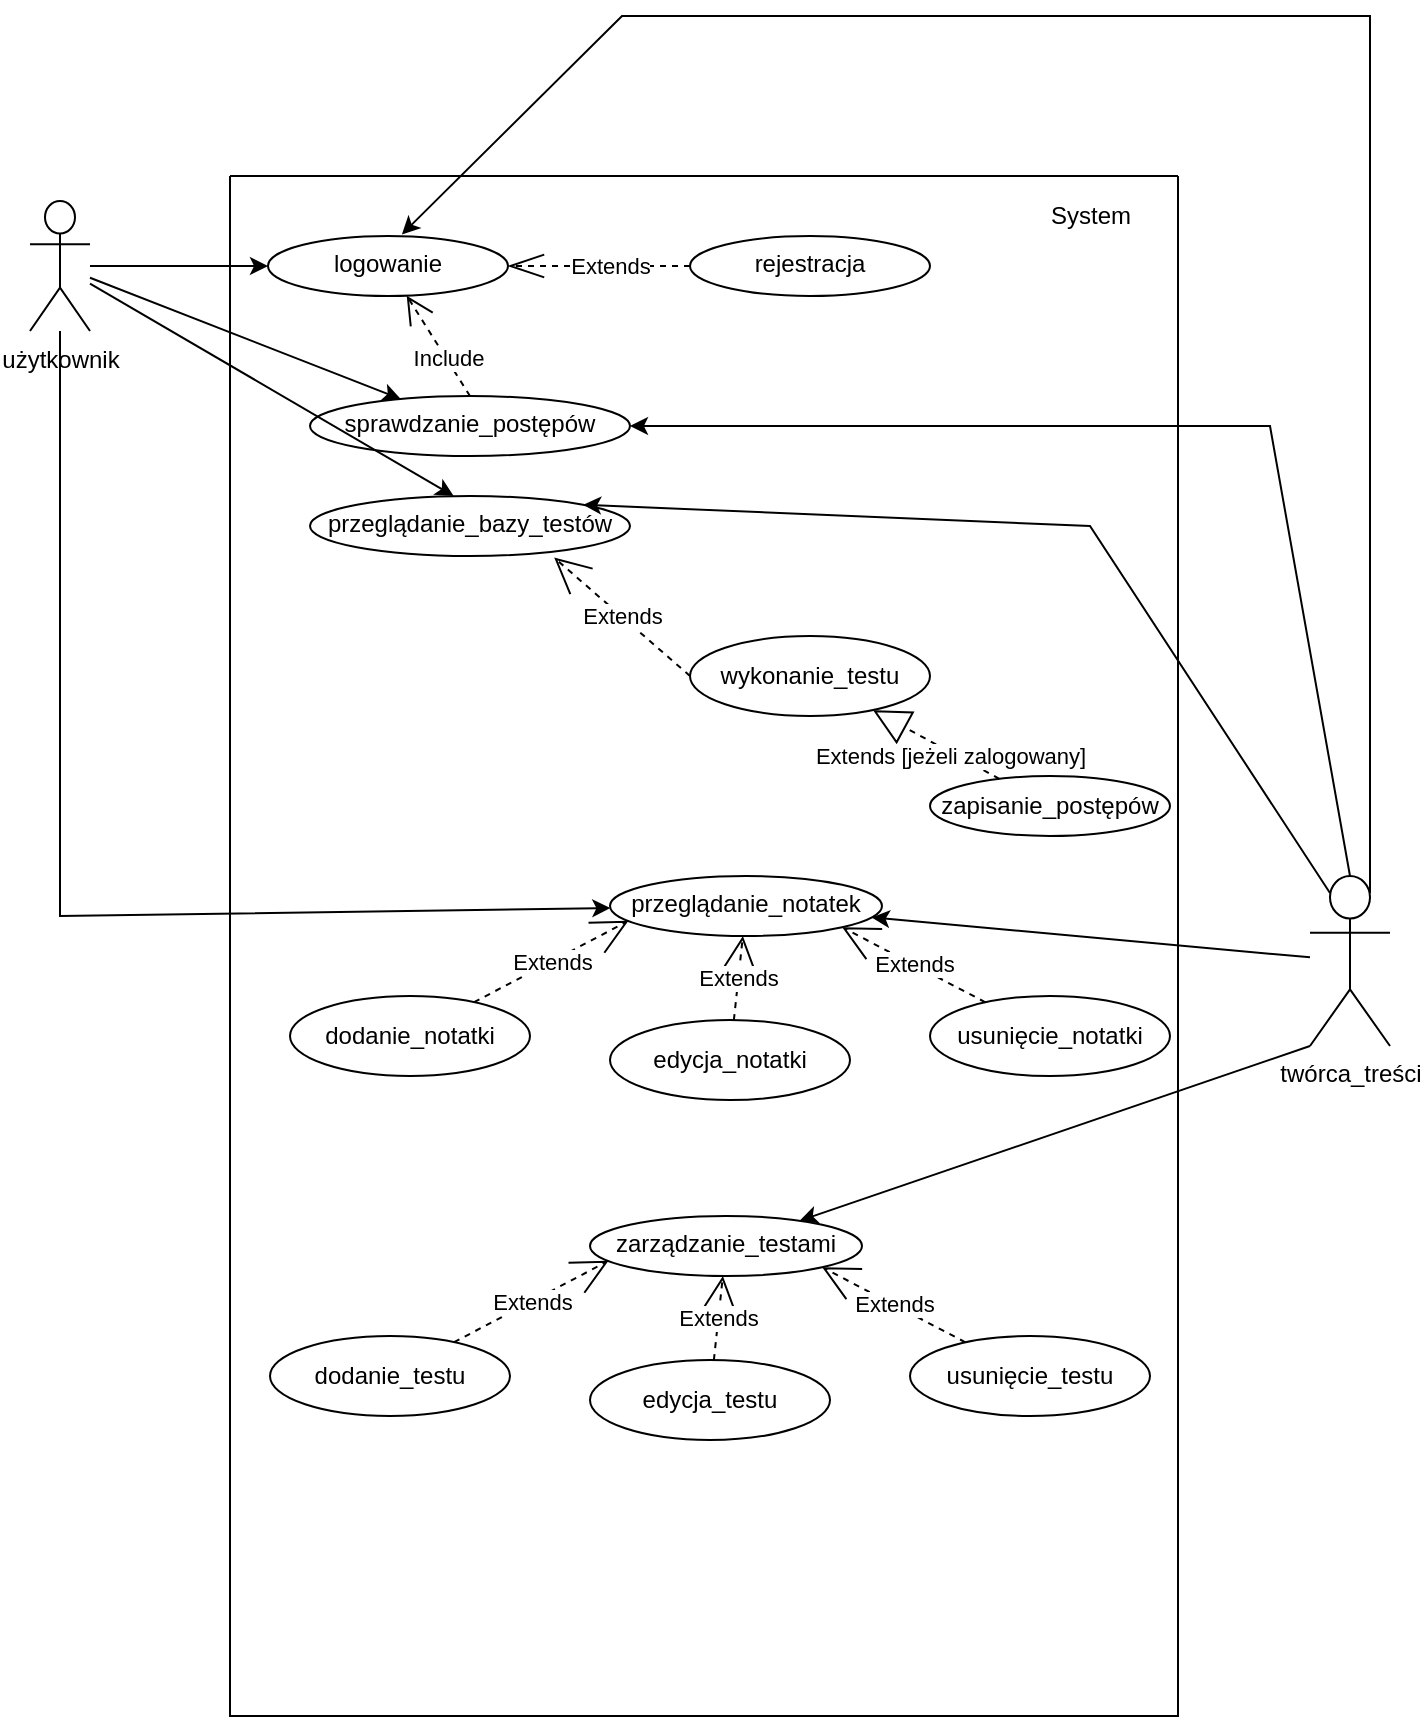 <mxfile version="15.8.2" type="device"><diagram id="-EmniLdJ9XQqmj5v5MCa" name="Page-1"><mxGraphModel dx="1673" dy="3227" grid="1" gridSize="10" guides="1" tooltips="1" connect="1" arrows="1" fold="1" page="1" pageScale="1" pageWidth="827" pageHeight="1169" math="0" shadow="0"><root><mxCell id="0"/><mxCell id="1" parent="0"/><mxCell id="TfgxxCblvoyp80jH7sDn-2" value="twórca_treści" style="shape=umlActor;verticalLabelPosition=bottom;verticalAlign=top;outlineConnect=0;fontStyle=0;html=1;align=center;" parent="1" vertex="1"><mxGeometry x="750" y="-1890" width="40" height="85" as="geometry"/></mxCell><mxCell id="0NZNSl52Cf1tgU86U4xA-6" style="edgeStyle=orthogonalEdgeStyle;rounded=0;orthogonalLoop=1;jettySize=auto;html=1;entryX=0;entryY=0.5;entryDx=0;entryDy=0;align=center;" parent="1" source="TfgxxCblvoyp80jH7sDn-19" target="TfgxxCblvoyp80jH7sDn-8" edge="1"><mxGeometry relative="1" as="geometry"/></mxCell><mxCell id="TfgxxCblvoyp80jH7sDn-19" value="użytkownik" style="shape=umlActor;verticalLabelPosition=bottom;verticalAlign=top;html=1;outlineConnect=0;align=center;" parent="1" vertex="1"><mxGeometry x="110" y="-2227.5" width="30" height="65" as="geometry"/></mxCell><mxCell id="0NZNSl52Cf1tgU86U4xA-2" value="" style="swimlane;startSize=0;align=center;" parent="1" vertex="1"><mxGeometry x="210" y="-2240" width="474" height="770" as="geometry"/></mxCell><mxCell id="0NZNSl52Cf1tgU86U4xA-4" value="System" style="text;html=1;align=center;verticalAlign=middle;resizable=0;points=[];autosize=1;strokeColor=none;fillColor=none;" parent="0NZNSl52Cf1tgU86U4xA-2" vertex="1"><mxGeometry x="400" y="10" width="60" height="20" as="geometry"/></mxCell><mxCell id="TfgxxCblvoyp80jH7sDn-13" value="przeglądanie_notatek" style="ellipse;whiteSpace=wrap;html=1;verticalAlign=top;align=center;" parent="0NZNSl52Cf1tgU86U4xA-2" vertex="1"><mxGeometry x="190" y="350" width="136" height="30" as="geometry"/></mxCell><mxCell id="TfgxxCblvoyp80jH7sDn-8" value="logowanie&lt;br&gt;" style="ellipse;whiteSpace=wrap;html=1;verticalAlign=top;align=center;" parent="0NZNSl52Cf1tgU86U4xA-2" vertex="1"><mxGeometry x="19" y="30" width="120" height="30" as="geometry"/></mxCell><mxCell id="TfgxxCblvoyp80jH7sDn-11" value="rejestracja" style="ellipse;whiteSpace=wrap;html=1;verticalAlign=top;align=center;" parent="0NZNSl52Cf1tgU86U4xA-2" vertex="1"><mxGeometry x="230" y="30" width="120" height="30" as="geometry"/></mxCell><mxCell id="0NZNSl52Cf1tgU86U4xA-8" value="Extends" style="endArrow=openThin;endSize=16;endFill=0;html=1;rounded=0;align=center;entryX=1;entryY=0.5;entryDx=0;entryDy=0;dashed=1;" parent="0NZNSl52Cf1tgU86U4xA-2" source="TfgxxCblvoyp80jH7sDn-11" target="TfgxxCblvoyp80jH7sDn-8" edge="1"><mxGeometry x="-0.121" width="160" relative="1" as="geometry"><mxPoint x="120" y="240" as="sourcePoint"/><mxPoint x="280" y="240" as="targetPoint"/><Array as="points"><mxPoint x="190" y="45"/></Array><mxPoint as="offset"/></mxGeometry></mxCell><mxCell id="0NZNSl52Cf1tgU86U4xA-10" value="dodanie_notatki" style="ellipse;whiteSpace=wrap;html=1;align=center;" parent="0NZNSl52Cf1tgU86U4xA-2" vertex="1"><mxGeometry x="30" y="410" width="120" height="40" as="geometry"/></mxCell><mxCell id="0NZNSl52Cf1tgU86U4xA-11" value="usunięcie_notatki" style="ellipse;whiteSpace=wrap;html=1;align=center;" parent="0NZNSl52Cf1tgU86U4xA-2" vertex="1"><mxGeometry x="350" y="410" width="120" height="40" as="geometry"/></mxCell><mxCell id="0NZNSl52Cf1tgU86U4xA-12" value="edycja_notatki" style="ellipse;whiteSpace=wrap;html=1;align=center;" parent="0NZNSl52Cf1tgU86U4xA-2" vertex="1"><mxGeometry x="190" y="422" width="120" height="40" as="geometry"/></mxCell><mxCell id="0NZNSl52Cf1tgU86U4xA-16" style="edgeStyle=orthogonalEdgeStyle;rounded=0;orthogonalLoop=1;jettySize=auto;html=1;exitX=0.5;exitY=1;exitDx=0;exitDy=0;endArrow=openThin;endFill=0;align=center;" parent="0NZNSl52Cf1tgU86U4xA-2" source="0NZNSl52Cf1tgU86U4xA-10" target="0NZNSl52Cf1tgU86U4xA-10" edge="1"><mxGeometry relative="1" as="geometry"/></mxCell><mxCell id="0NZNSl52Cf1tgU86U4xA-33" value="Extends" style="endArrow=open;endSize=16;endFill=0;html=1;rounded=0;align=center;entryX=0.068;entryY=0.747;entryDx=0;entryDy=0;entryPerimeter=0;dashed=1;" parent="0NZNSl52Cf1tgU86U4xA-2" source="0NZNSl52Cf1tgU86U4xA-10" target="TfgxxCblvoyp80jH7sDn-13" edge="1"><mxGeometry width="160" relative="1" as="geometry"><mxPoint x="40" y="550" as="sourcePoint"/><mxPoint x="200" y="550" as="targetPoint"/></mxGeometry></mxCell><mxCell id="0NZNSl52Cf1tgU86U4xA-34" value="Extends" style="endArrow=open;endSize=16;endFill=0;html=1;rounded=0;align=center;dashed=1;" parent="0NZNSl52Cf1tgU86U4xA-2" source="0NZNSl52Cf1tgU86U4xA-12" target="TfgxxCblvoyp80jH7sDn-13" edge="1"><mxGeometry width="160" relative="1" as="geometry"><mxPoint x="132.251" y="423.135" as="sourcePoint"/><mxPoint x="209.248" y="382.41" as="targetPoint"/></mxGeometry></mxCell><mxCell id="0NZNSl52Cf1tgU86U4xA-35" value="Extends" style="endArrow=open;endSize=16;endFill=0;html=1;rounded=0;align=center;entryX=1;entryY=1;entryDx=0;entryDy=0;dashed=1;" parent="0NZNSl52Cf1tgU86U4xA-2" source="0NZNSl52Cf1tgU86U4xA-11" target="TfgxxCblvoyp80jH7sDn-13" edge="1"><mxGeometry width="160" relative="1" as="geometry"><mxPoint x="142.251" y="433.135" as="sourcePoint"/><mxPoint x="219.248" y="392.41" as="targetPoint"/></mxGeometry></mxCell><mxCell id="TfgxxCblvoyp80jH7sDn-14" value="sprawdzanie_postępów" style="ellipse;whiteSpace=wrap;html=1;verticalAlign=top;align=center;" parent="0NZNSl52Cf1tgU86U4xA-2" vertex="1"><mxGeometry x="40" y="110" width="160" height="30" as="geometry"/></mxCell><mxCell id="0NZNSl52Cf1tgU86U4xA-1" style="edgeStyle=orthogonalEdgeStyle;rounded=0;orthogonalLoop=1;jettySize=auto;html=1;exitX=0.5;exitY=1;exitDx=0;exitDy=0;align=center;" parent="0NZNSl52Cf1tgU86U4xA-2" source="TfgxxCblvoyp80jH7sDn-14" target="TfgxxCblvoyp80jH7sDn-14" edge="1"><mxGeometry relative="1" as="geometry"/></mxCell><mxCell id="TfgxxCblvoyp80jH7sDn-15" value="przeglądanie_bazy_testów" style="ellipse;whiteSpace=wrap;html=1;verticalAlign=top;align=center;" parent="0NZNSl52Cf1tgU86U4xA-2" vertex="1"><mxGeometry x="40" y="160" width="160" height="30" as="geometry"/></mxCell><mxCell id="0NZNSl52Cf1tgU86U4xA-36" value="Include" style="endArrow=open;endSize=12;dashed=1;html=1;rounded=0;align=center;exitX=0.5;exitY=0;exitDx=0;exitDy=0;" parent="0NZNSl52Cf1tgU86U4xA-2" source="TfgxxCblvoyp80jH7sDn-14" target="TfgxxCblvoyp80jH7sDn-8" edge="1"><mxGeometry x="-0.264" y="-1" width="160" relative="1" as="geometry"><mxPoint x="10" y="190" as="sourcePoint"/><mxPoint x="170" y="190" as="targetPoint"/><mxPoint as="offset"/></mxGeometry></mxCell><mxCell id="0NZNSl52Cf1tgU86U4xA-39" value="wykonanie_testu" style="ellipse;whiteSpace=wrap;html=1;align=center;" parent="0NZNSl52Cf1tgU86U4xA-2" vertex="1"><mxGeometry x="230" y="230" width="120" height="40" as="geometry"/></mxCell><mxCell id="0NZNSl52Cf1tgU86U4xA-44" value="zapisanie_postępów" style="ellipse;whiteSpace=wrap;html=1;align=center;" parent="0NZNSl52Cf1tgU86U4xA-2" vertex="1"><mxGeometry x="350" y="300" width="120" height="30" as="geometry"/></mxCell><mxCell id="0NZNSl52Cf1tgU86U4xA-45" value="Extends" style="endArrow=open;endSize=16;endFill=0;html=1;rounded=0;align=center;exitX=0;exitY=0.5;exitDx=0;exitDy=0;entryX=0.763;entryY=1.027;entryDx=0;entryDy=0;entryPerimeter=0;dashed=1;" parent="0NZNSl52Cf1tgU86U4xA-2" source="0NZNSl52Cf1tgU86U4xA-39" target="TfgxxCblvoyp80jH7sDn-15" edge="1"><mxGeometry width="160" relative="1" as="geometry"><mxPoint x="170" y="180" as="sourcePoint"/><mxPoint x="170" y="240" as="targetPoint"/></mxGeometry></mxCell><mxCell id="0NZNSl52Cf1tgU86U4xA-46" style="edgeStyle=orthogonalEdgeStyle;rounded=0;orthogonalLoop=1;jettySize=auto;html=1;exitX=0.5;exitY=1;exitDx=0;exitDy=0;dashed=1;endArrow=open;endFill=0;align=center;" parent="0NZNSl52Cf1tgU86U4xA-2" edge="1"><mxGeometry relative="1" as="geometry"><mxPoint x="350" y="370" as="sourcePoint"/><mxPoint x="350" y="370" as="targetPoint"/></mxGeometry></mxCell><mxCell id="0NZNSl52Cf1tgU86U4xA-47" value="Extends [jeżeli zalogowany]" style="endArrow=block;endSize=16;endFill=0;html=1;rounded=0;dashed=1;align=center;" parent="0NZNSl52Cf1tgU86U4xA-2" source="0NZNSl52Cf1tgU86U4xA-44" target="0NZNSl52Cf1tgU86U4xA-39" edge="1"><mxGeometry x="-0.248" y="2" width="160" relative="1" as="geometry"><mxPoint x="10" y="240" as="sourcePoint"/><mxPoint x="170" y="240" as="targetPoint"/><mxPoint as="offset"/></mxGeometry></mxCell><mxCell id="0NZNSl52Cf1tgU86U4xA-49" value="zarządzanie_testami" style="ellipse;whiteSpace=wrap;html=1;verticalAlign=top;align=center;" parent="0NZNSl52Cf1tgU86U4xA-2" vertex="1"><mxGeometry x="180" y="520" width="136" height="30" as="geometry"/></mxCell><mxCell id="0NZNSl52Cf1tgU86U4xA-50" value="dodanie_testu" style="ellipse;whiteSpace=wrap;html=1;align=center;" parent="0NZNSl52Cf1tgU86U4xA-2" vertex="1"><mxGeometry x="20" y="580" width="120" height="40" as="geometry"/></mxCell><mxCell id="0NZNSl52Cf1tgU86U4xA-51" value="usunięcie_testu" style="ellipse;whiteSpace=wrap;html=1;align=center;" parent="0NZNSl52Cf1tgU86U4xA-2" vertex="1"><mxGeometry x="340" y="580" width="120" height="40" as="geometry"/></mxCell><mxCell id="0NZNSl52Cf1tgU86U4xA-52" value="edycja_testu" style="ellipse;whiteSpace=wrap;html=1;align=center;" parent="0NZNSl52Cf1tgU86U4xA-2" vertex="1"><mxGeometry x="180" y="592" width="120" height="40" as="geometry"/></mxCell><mxCell id="0NZNSl52Cf1tgU86U4xA-53" style="edgeStyle=orthogonalEdgeStyle;rounded=0;orthogonalLoop=1;jettySize=auto;html=1;exitX=0.5;exitY=1;exitDx=0;exitDy=0;endArrow=openThin;endFill=0;align=center;" parent="0NZNSl52Cf1tgU86U4xA-2" source="0NZNSl52Cf1tgU86U4xA-50" target="0NZNSl52Cf1tgU86U4xA-50" edge="1"><mxGeometry relative="1" as="geometry"/></mxCell><mxCell id="0NZNSl52Cf1tgU86U4xA-54" value="Extends" style="endArrow=open;endSize=16;endFill=0;html=1;rounded=0;align=center;entryX=0.068;entryY=0.747;entryDx=0;entryDy=0;entryPerimeter=0;dashed=1;" parent="0NZNSl52Cf1tgU86U4xA-2" source="0NZNSl52Cf1tgU86U4xA-50" target="0NZNSl52Cf1tgU86U4xA-49" edge="1"><mxGeometry width="160" relative="1" as="geometry"><mxPoint x="-290" y="2960" as="sourcePoint"/><mxPoint x="-130" y="2960" as="targetPoint"/></mxGeometry></mxCell><mxCell id="0NZNSl52Cf1tgU86U4xA-55" value="Extends" style="endArrow=open;endSize=16;endFill=0;html=1;rounded=0;align=center;dashed=1;" parent="0NZNSl52Cf1tgU86U4xA-2" source="0NZNSl52Cf1tgU86U4xA-52" target="0NZNSl52Cf1tgU86U4xA-49" edge="1"><mxGeometry width="160" relative="1" as="geometry"><mxPoint x="-197.749" y="2833.135" as="sourcePoint"/><mxPoint x="-120.752" y="2792.41" as="targetPoint"/></mxGeometry></mxCell><mxCell id="0NZNSl52Cf1tgU86U4xA-56" value="Extends" style="endArrow=open;endSize=16;endFill=0;html=1;rounded=0;align=center;entryX=1;entryY=1;entryDx=0;entryDy=0;dashed=1;" parent="0NZNSl52Cf1tgU86U4xA-2" source="0NZNSl52Cf1tgU86U4xA-51" target="0NZNSl52Cf1tgU86U4xA-49" edge="1"><mxGeometry width="160" relative="1" as="geometry"><mxPoint x="-187.749" y="2843.135" as="sourcePoint"/><mxPoint x="-110.752" y="2802.41" as="targetPoint"/></mxGeometry></mxCell><mxCell id="0NZNSl52Cf1tgU86U4xA-57" style="edgeStyle=orthogonalEdgeStyle;rounded=0;orthogonalLoop=1;jettySize=auto;html=1;exitX=0.5;exitY=1;exitDx=0;exitDy=0;dashed=1;endArrow=open;endFill=0;align=center;" parent="0NZNSl52Cf1tgU86U4xA-2" edge="1"><mxGeometry relative="1" as="geometry"><mxPoint x="340" y="540" as="sourcePoint"/><mxPoint x="340" y="540" as="targetPoint"/></mxGeometry></mxCell><mxCell id="0NZNSl52Cf1tgU86U4xA-14" value="" style="endArrow=classic;html=1;rounded=0;align=center;" parent="1" source="TfgxxCblvoyp80jH7sDn-19" target="TfgxxCblvoyp80jH7sDn-13" edge="1"><mxGeometry width="50" height="50" relative="1" as="geometry"><mxPoint x="390" y="-1980" as="sourcePoint"/><mxPoint x="440" y="-2030" as="targetPoint"/><Array as="points"><mxPoint x="125" y="-1870"/></Array></mxGeometry></mxCell><mxCell id="0NZNSl52Cf1tgU86U4xA-37" value="" style="endArrow=classic;html=1;rounded=0;align=center;" parent="1" source="TfgxxCblvoyp80jH7sDn-19" target="TfgxxCblvoyp80jH7sDn-14" edge="1"><mxGeometry width="50" height="50" relative="1" as="geometry"><mxPoint x="390" y="-2030" as="sourcePoint"/><mxPoint x="440" y="-2080" as="targetPoint"/></mxGeometry></mxCell><mxCell id="0NZNSl52Cf1tgU86U4xA-38" value="" style="endArrow=classic;html=1;rounded=0;align=center;entryX=0.449;entryY=0;entryDx=0;entryDy=0;entryPerimeter=0;" parent="1" source="TfgxxCblvoyp80jH7sDn-19" target="TfgxxCblvoyp80jH7sDn-15" edge="1"><mxGeometry width="50" height="50" relative="1" as="geometry"><mxPoint x="170" y="-2110" as="sourcePoint"/><mxPoint x="440" y="-2030" as="targetPoint"/></mxGeometry></mxCell><mxCell id="0NZNSl52Cf1tgU86U4xA-58" value="" style="endArrow=classic;html=1;rounded=0;align=center;exitX=0;exitY=1;exitDx=0;exitDy=0;exitPerimeter=0;" parent="1" source="TfgxxCblvoyp80jH7sDn-2" target="0NZNSl52Cf1tgU86U4xA-49" edge="1"><mxGeometry width="50" height="50" relative="1" as="geometry"><mxPoint x="420" y="-1760" as="sourcePoint"/><mxPoint x="470" y="-1810" as="targetPoint"/></mxGeometry></mxCell><mxCell id="0NZNSl52Cf1tgU86U4xA-62" value="" style="endArrow=classic;html=1;rounded=0;align=center;entryX=0.558;entryY=-0.027;entryDx=0;entryDy=0;entryPerimeter=0;exitX=0.75;exitY=0.1;exitDx=0;exitDy=0;exitPerimeter=0;" parent="1" source="TfgxxCblvoyp80jH7sDn-2" target="TfgxxCblvoyp80jH7sDn-8" edge="1"><mxGeometry width="50" height="50" relative="1" as="geometry"><mxPoint x="420" y="-1960" as="sourcePoint"/><mxPoint x="460" y="-2190" as="targetPoint"/><Array as="points"><mxPoint x="780" y="-2320"/><mxPoint x="406" y="-2320"/></Array></mxGeometry></mxCell><mxCell id="FQ-vlwIguLyERZGxMo1K-3" value="" style="endArrow=classic;html=1;rounded=0;exitX=0.5;exitY=0;exitDx=0;exitDy=0;exitPerimeter=0;" edge="1" parent="1" source="TfgxxCblvoyp80jH7sDn-2" target="TfgxxCblvoyp80jH7sDn-14"><mxGeometry width="50" height="50" relative="1" as="geometry"><mxPoint x="770" y="-1900" as="sourcePoint"/><mxPoint x="820" y="-1950" as="targetPoint"/><Array as="points"><mxPoint x="730" y="-2115"/></Array></mxGeometry></mxCell><mxCell id="FQ-vlwIguLyERZGxMo1K-4" value="" style="endArrow=classic;html=1;rounded=0;entryX=1;entryY=0;entryDx=0;entryDy=0;exitX=0.25;exitY=0.1;exitDx=0;exitDy=0;exitPerimeter=0;" edge="1" parent="1" source="TfgxxCblvoyp80jH7sDn-2" target="TfgxxCblvoyp80jH7sDn-15"><mxGeometry width="50" height="50" relative="1" as="geometry"><mxPoint x="770" y="-1900" as="sourcePoint"/><mxPoint x="820" y="-1950" as="targetPoint"/><Array as="points"><mxPoint x="640" y="-2065"/></Array></mxGeometry></mxCell><mxCell id="FQ-vlwIguLyERZGxMo1K-5" value="" style="endArrow=classic;html=1;rounded=0;" edge="1" parent="1" source="TfgxxCblvoyp80jH7sDn-2" target="TfgxxCblvoyp80jH7sDn-13"><mxGeometry width="50" height="50" relative="1" as="geometry"><mxPoint x="770" y="-1900" as="sourcePoint"/><mxPoint x="820" y="-1950" as="targetPoint"/></mxGeometry></mxCell></root></mxGraphModel></diagram></mxfile>